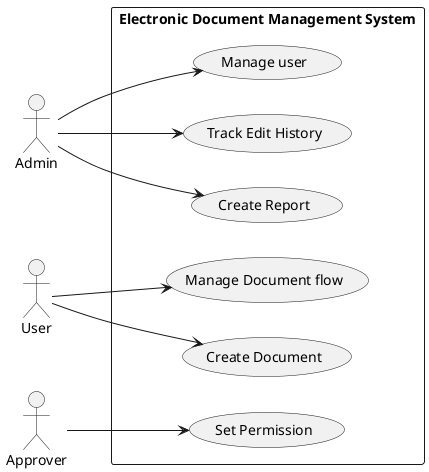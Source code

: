 @startuml
left to right direction
actor Admin
actor User
actor Approver

rectangle "Electronic Document Management System" {
    Usecase "Create Document" as UC01
    usecase "Manage Document flow" as UC02
    usecase "Manage user" as UC03
    usecase "Set Permission" as UC04
    usecase "Track Edit History" as UC05
    usecase "Create Report" as UC06
}

User --> UC01
User --> UC02
Admin --> UC03
Approver --> UC04
Admin --> UC05
Admin --> UC06
@enduml
